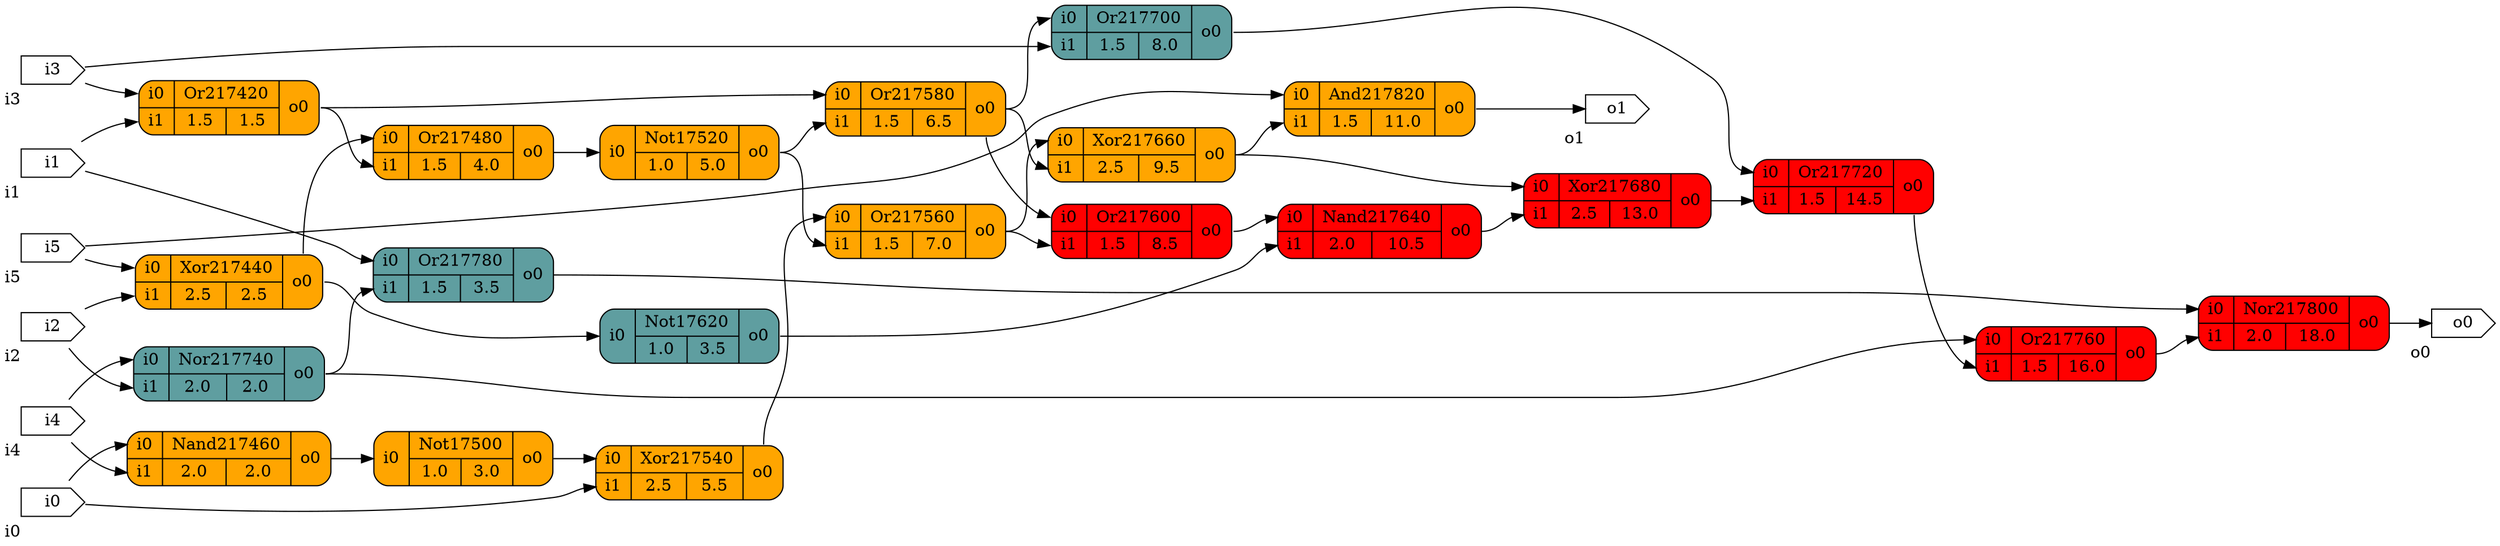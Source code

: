 digraph test {
		graph [rankdir = LR];
		Or217420[shape=record; style="rounded,filled"; fillcolor=orange1; label="{{<i0>i0|<i1>i1}|{Or217420|{1.5|1.5}}|{<o0>o0}}"]
		Xor217440[shape=record; style="rounded,filled"; fillcolor=orange1; label="{{<i0>i0|<i1>i1}|{Xor217440|{2.5|2.5}}|{<o0>o0}}"]
		Nand217460[shape=record; style="rounded,filled"; fillcolor=orange1; label="{{<i0>i0|<i1>i1}|{Nand217460|{2.0|2.0}}|{<o0>o0}}"]
		Or217480[shape=record; style="rounded,filled"; fillcolor=orange1; label="{{<i0>i0|<i1>i1}|{Or217480|{1.5|4.0}}|{<o0>o0}}"]
		Not17500[shape=record; style="rounded,filled"; fillcolor=orange1; label="{{<i0>i0}|{Not17500|{1.0|3.0}}|{<o0>o0}}"]
		Not17520[shape=record; style="rounded,filled"; fillcolor=orange1; label="{{<i0>i0}|{Not17520|{1.0|5.0}}|{<o0>o0}}"]
		Xor217540[shape=record; style="rounded,filled"; fillcolor=orange1; label="{{<i0>i0|<i1>i1}|{Xor217540|{2.5|5.5}}|{<o0>o0}}"]
		Or217560[shape=record; style="rounded,filled"; fillcolor=orange1; label="{{<i0>i0|<i1>i1}|{Or217560|{1.5|7.0}}|{<o0>o0}}"]
		Or217580[shape=record; style="rounded,filled"; fillcolor=orange1; label="{{<i0>i0|<i1>i1}|{Or217580|{1.5|6.5}}|{<o0>o0}}"]
		Or217600[shape=record; style="rounded,filled"; fillcolor=red; label="{{<i0>i0|<i1>i1}|{Or217600|{1.5|8.5}}|{<o0>o0}}"]
		Not17620[shape=record; style="rounded,filled"; fillcolor=cadetblue; label="{{<i0>i0}|{Not17620|{1.0|3.5}}|{<o0>o0}}"]
		Nand217640[shape=record; style="rounded,filled"; fillcolor=red; label="{{<i0>i0|<i1>i1}|{Nand217640|{2.0|10.5}}|{<o0>o0}}"]
		Xor217660[shape=record; style="rounded,filled"; fillcolor=orange1; label="{{<i0>i0|<i1>i1}|{Xor217660|{2.5|9.5}}|{<o0>o0}}"]
		Xor217680[shape=record; style="rounded,filled"; fillcolor=red; label="{{<i0>i0|<i1>i1}|{Xor217680|{2.5|13.0}}|{<o0>o0}}"]
		Or217700[shape=record; style="rounded,filled"; fillcolor=cadetblue; label="{{<i0>i0|<i1>i1}|{Or217700|{1.5|8.0}}|{<o0>o0}}"]
		Or217720[shape=record; style="rounded,filled"; fillcolor=red; label="{{<i0>i0|<i1>i1}|{Or217720|{1.5|14.5}}|{<o0>o0}}"]
		Nor217740[shape=record; style="rounded,filled"; fillcolor=cadetblue; label="{{<i0>i0|<i1>i1}|{Nor217740|{2.0|2.0}}|{<o0>o0}}"]
		Or217760[shape=record; style="rounded,filled"; fillcolor=red; label="{{<i0>i0|<i1>i1}|{Or217760|{1.5|16.0}}|{<o0>o0}}"]
		Or217780[shape=record; style="rounded,filled"; fillcolor=cadetblue; label="{{<i0>i0|<i1>i1}|{Or217780|{1.5|3.5}}|{<o0>o0}}"]
		Nor217800[shape=record; style="rounded,filled"; fillcolor=red; label="{{<i0>i0|<i1>i1}|{Nor217800|{2.0|18.0}}|{<o0>o0}}"]
		And217820[shape=record; style="rounded,filled"; fillcolor=orange1; label="{{<i0>i0|<i1>i1}|{And217820|{1.5|11.0}}|{<o0>o0}}"]
		i0[shape=cds,xlabel="i0"]
		i1[shape=cds,xlabel="i1"]
		i2[shape=cds,xlabel="i2"]
		i3[shape=cds,xlabel="i3"]
		i4[shape=cds,xlabel="i4"]
		i5[shape=cds,xlabel="i5"]
		o0[shape=cds,xlabel="o0"]
		o1[shape=cds,xlabel="o1"]
		i0 -> Nand217460:i0;
		i0 -> Xor217540:i1;
		i1 -> Or217420:i1;
		i1 -> Or217780:i0;
		i2 -> Xor217440:i1;
		i2 -> Nor217740:i1;
		i3 -> Or217420:i0;
		i3 -> Or217700:i1;
		i4 -> Nand217460:i1;
		i4 -> Nor217740:i0;
		i5 -> Xor217440:i0;
		i5 -> And217820:i0;
		Or217420:o0 -> Or217480:i1;
		Or217420:o0 -> Or217580:i0;
		Xor217440:o0 -> Or217480:i0;
		Xor217440:o0 -> Not17620:i0;
		Nand217460:o0 -> Not17500:i0;
		Or217480:o0 -> Not17520:i0;
		Not17500:o0 -> Xor217540:i0;
		Not17520:o0 -> Or217560:i1;
		Not17520:o0 -> Or217580:i1;
		Xor217540:o0 -> Or217560:i0;
		Or217560:o0 -> Or217600:i1;
		Or217560:o0 -> Xor217660:i0;
		Or217580:o0 -> Or217600:i0;
		Or217580:o0 -> Xor217660:i1;
		Or217580:o0 -> Or217700:i0;
		Or217600:o0 -> Nand217640:i0;
		Not17620:o0 -> Nand217640:i1;
		Nand217640:o0 -> Xor217680:i1;
		Xor217660:o0 -> Xor217680:i0;
		Xor217660:o0 -> And217820:i1;
		Xor217680:o0 -> Or217720:i1;
		Or217700:o0 -> Or217720:i0;
		Or217720:o0 -> Or217760:i1;
		Nor217740:o0 -> Or217760:i0;
		Nor217740:o0 -> Or217780:i1;
		Or217760:o0 -> Nor217800:i1;
		Or217780:o0 -> Nor217800:i0;
		Nor217800:o0 -> o0;
		And217820:o0 -> o1;
}
